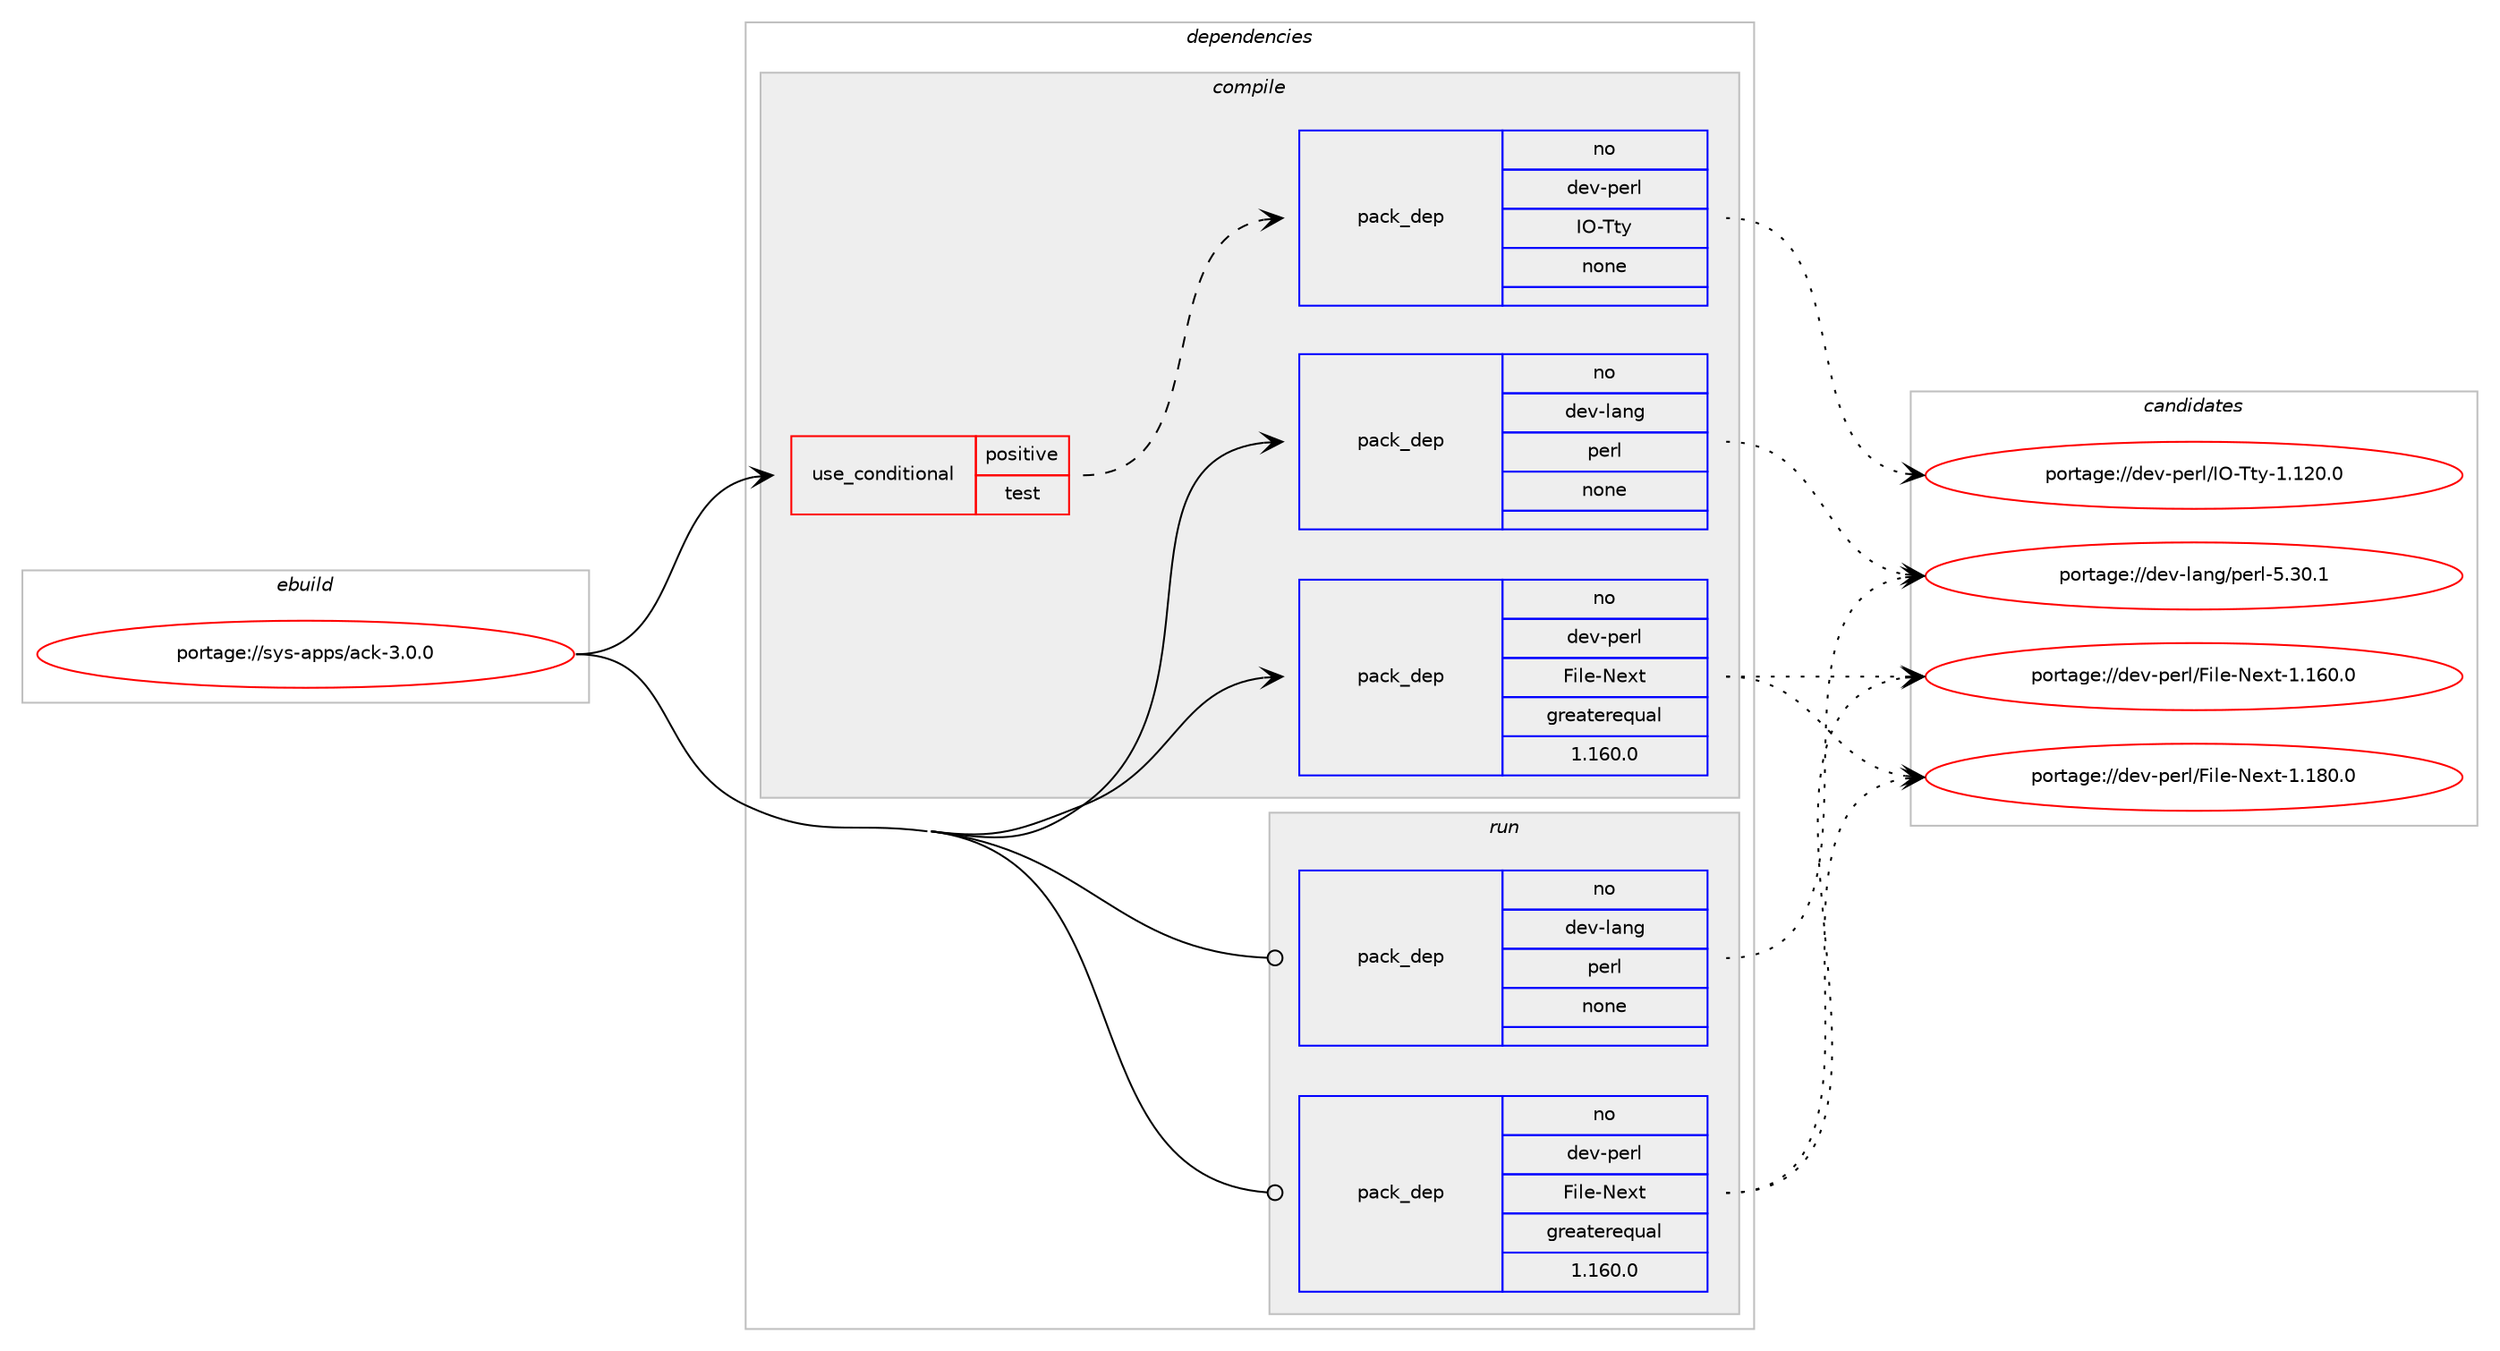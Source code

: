 digraph prolog {

# *************
# Graph options
# *************

newrank=true;
concentrate=true;
compound=true;
graph [rankdir=LR,fontname=Helvetica,fontsize=10,ranksep=1.5];#, ranksep=2.5, nodesep=0.2];
edge  [arrowhead=vee];
node  [fontname=Helvetica,fontsize=10];

# **********
# The ebuild
# **********

subgraph cluster_leftcol {
color=gray;
rank=same;
label=<<i>ebuild</i>>;
id [label="portage://sys-apps/ack-3.0.0", color=red, width=4, href="../sys-apps/ack-3.0.0.svg"];
}

# ****************
# The dependencies
# ****************

subgraph cluster_midcol {
color=gray;
label=<<i>dependencies</i>>;
subgraph cluster_compile {
fillcolor="#eeeeee";
style=filled;
label=<<i>compile</i>>;
subgraph cond5880 {
dependency31533 [label=<<TABLE BORDER="0" CELLBORDER="1" CELLSPACING="0" CELLPADDING="4"><TR><TD ROWSPAN="3" CELLPADDING="10">use_conditional</TD></TR><TR><TD>positive</TD></TR><TR><TD>test</TD></TR></TABLE>>, shape=none, color=red];
subgraph pack24924 {
dependency31534 [label=<<TABLE BORDER="0" CELLBORDER="1" CELLSPACING="0" CELLPADDING="4" WIDTH="220"><TR><TD ROWSPAN="6" CELLPADDING="30">pack_dep</TD></TR><TR><TD WIDTH="110">no</TD></TR><TR><TD>dev-perl</TD></TR><TR><TD>IO-Tty</TD></TR><TR><TD>none</TD></TR><TR><TD></TD></TR></TABLE>>, shape=none, color=blue];
}
dependency31533:e -> dependency31534:w [weight=20,style="dashed",arrowhead="vee"];
}
id:e -> dependency31533:w [weight=20,style="solid",arrowhead="vee"];
subgraph pack24925 {
dependency31535 [label=<<TABLE BORDER="0" CELLBORDER="1" CELLSPACING="0" CELLPADDING="4" WIDTH="220"><TR><TD ROWSPAN="6" CELLPADDING="30">pack_dep</TD></TR><TR><TD WIDTH="110">no</TD></TR><TR><TD>dev-lang</TD></TR><TR><TD>perl</TD></TR><TR><TD>none</TD></TR><TR><TD></TD></TR></TABLE>>, shape=none, color=blue];
}
id:e -> dependency31535:w [weight=20,style="solid",arrowhead="vee"];
subgraph pack24926 {
dependency31536 [label=<<TABLE BORDER="0" CELLBORDER="1" CELLSPACING="0" CELLPADDING="4" WIDTH="220"><TR><TD ROWSPAN="6" CELLPADDING="30">pack_dep</TD></TR><TR><TD WIDTH="110">no</TD></TR><TR><TD>dev-perl</TD></TR><TR><TD>File-Next</TD></TR><TR><TD>greaterequal</TD></TR><TR><TD>1.160.0</TD></TR></TABLE>>, shape=none, color=blue];
}
id:e -> dependency31536:w [weight=20,style="solid",arrowhead="vee"];
}
subgraph cluster_compileandrun {
fillcolor="#eeeeee";
style=filled;
label=<<i>compile and run</i>>;
}
subgraph cluster_run {
fillcolor="#eeeeee";
style=filled;
label=<<i>run</i>>;
subgraph pack24927 {
dependency31537 [label=<<TABLE BORDER="0" CELLBORDER="1" CELLSPACING="0" CELLPADDING="4" WIDTH="220"><TR><TD ROWSPAN="6" CELLPADDING="30">pack_dep</TD></TR><TR><TD WIDTH="110">no</TD></TR><TR><TD>dev-lang</TD></TR><TR><TD>perl</TD></TR><TR><TD>none</TD></TR><TR><TD></TD></TR></TABLE>>, shape=none, color=blue];
}
id:e -> dependency31537:w [weight=20,style="solid",arrowhead="odot"];
subgraph pack24928 {
dependency31538 [label=<<TABLE BORDER="0" CELLBORDER="1" CELLSPACING="0" CELLPADDING="4" WIDTH="220"><TR><TD ROWSPAN="6" CELLPADDING="30">pack_dep</TD></TR><TR><TD WIDTH="110">no</TD></TR><TR><TD>dev-perl</TD></TR><TR><TD>File-Next</TD></TR><TR><TD>greaterequal</TD></TR><TR><TD>1.160.0</TD></TR></TABLE>>, shape=none, color=blue];
}
id:e -> dependency31538:w [weight=20,style="solid",arrowhead="odot"];
}
}

# **************
# The candidates
# **************

subgraph cluster_choices {
rank=same;
color=gray;
label=<<i>candidates</i>>;

subgraph choice24924 {
color=black;
nodesep=1;
choice1001011184511210111410847737945841161214549464950484648 [label="portage://dev-perl/IO-Tty-1.120.0", color=red, width=4,href="../dev-perl/IO-Tty-1.120.0.svg"];
dependency31534:e -> choice1001011184511210111410847737945841161214549464950484648:w [style=dotted,weight="100"];
}
subgraph choice24925 {
color=black;
nodesep=1;
choice10010111845108971101034711210111410845534651484649 [label="portage://dev-lang/perl-5.30.1", color=red, width=4,href="../dev-lang/perl-5.30.1.svg"];
dependency31535:e -> choice10010111845108971101034711210111410845534651484649:w [style=dotted,weight="100"];
}
subgraph choice24926 {
color=black;
nodesep=1;
choice10010111845112101114108477010510810145781011201164549464956484648 [label="portage://dev-perl/File-Next-1.180.0", color=red, width=4,href="../dev-perl/File-Next-1.180.0.svg"];
choice10010111845112101114108477010510810145781011201164549464954484648 [label="portage://dev-perl/File-Next-1.160.0", color=red, width=4,href="../dev-perl/File-Next-1.160.0.svg"];
dependency31536:e -> choice10010111845112101114108477010510810145781011201164549464956484648:w [style=dotted,weight="100"];
dependency31536:e -> choice10010111845112101114108477010510810145781011201164549464954484648:w [style=dotted,weight="100"];
}
subgraph choice24927 {
color=black;
nodesep=1;
choice10010111845108971101034711210111410845534651484649 [label="portage://dev-lang/perl-5.30.1", color=red, width=4,href="../dev-lang/perl-5.30.1.svg"];
dependency31537:e -> choice10010111845108971101034711210111410845534651484649:w [style=dotted,weight="100"];
}
subgraph choice24928 {
color=black;
nodesep=1;
choice10010111845112101114108477010510810145781011201164549464956484648 [label="portage://dev-perl/File-Next-1.180.0", color=red, width=4,href="../dev-perl/File-Next-1.180.0.svg"];
choice10010111845112101114108477010510810145781011201164549464954484648 [label="portage://dev-perl/File-Next-1.160.0", color=red, width=4,href="../dev-perl/File-Next-1.160.0.svg"];
dependency31538:e -> choice10010111845112101114108477010510810145781011201164549464956484648:w [style=dotted,weight="100"];
dependency31538:e -> choice10010111845112101114108477010510810145781011201164549464954484648:w [style=dotted,weight="100"];
}
}

}
